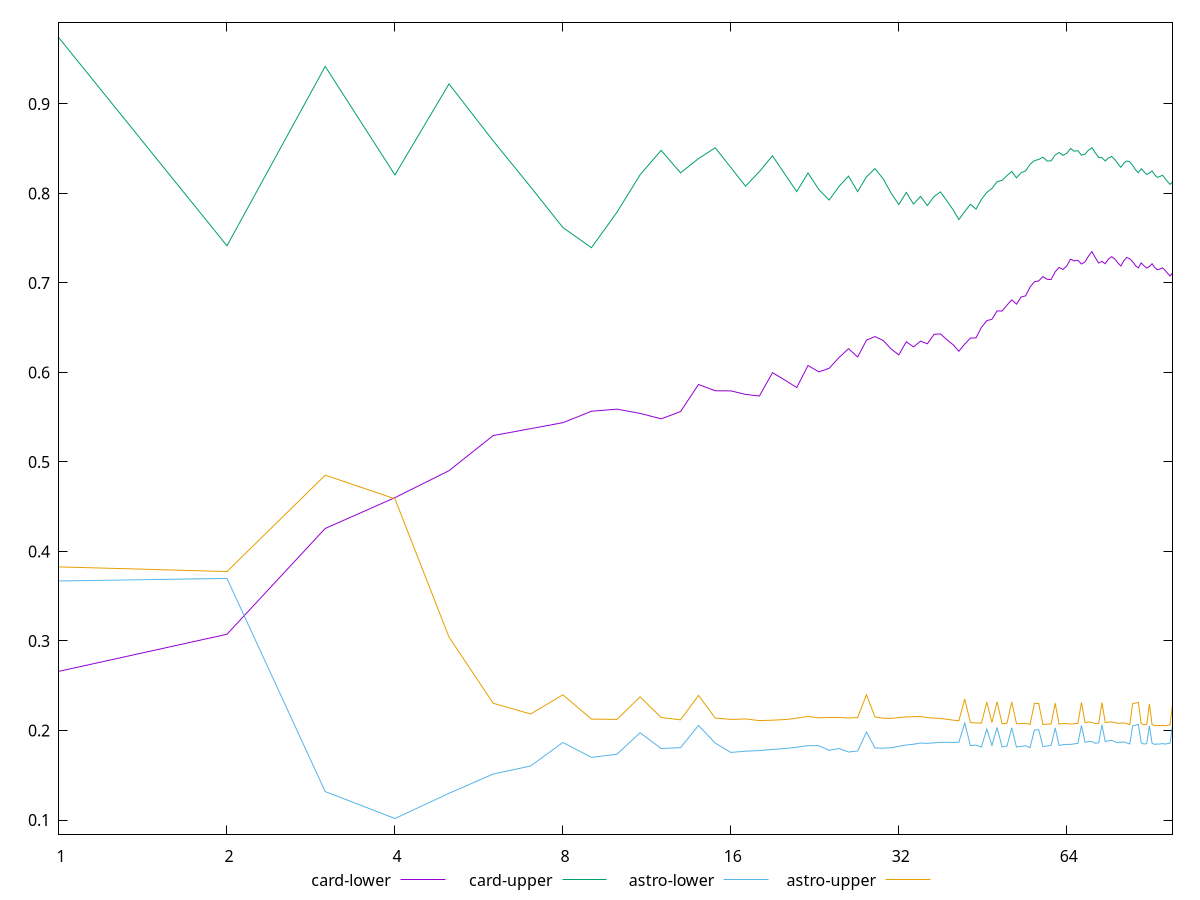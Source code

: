 reset

$cardLower <<EOF
0 0.7131745557691207
1 0.266141840330548
2 0.30753922135890366
3 0.4257475815519019
4 0.46015714175295297
5 0.4902840443840824
6 0.5295168483473199
7 0.5372061964972156
8 0.5439163229291233
9 0.5566917268718944
10 0.5590164410595793
11 0.5542649365707268
12 0.548186429014998
13 0.5563114797751295
14 0.5865620897126482
15 0.5795520971904836
16 0.579421999942786
17 0.575498613290259
18 0.5736863421598033
19 0.5997874617461256
20 0.591430990819213
21 0.5831541222137381
22 0.6078111044875433
23 0.6006684100616642
24 0.60465894130826
25 0.6166191653828369
26 0.6265657241049918
27 0.6172806434931576
28 0.6361196375717267
29 0.640096013154439
30 0.6357639082665936
31 0.6262069108462341
32 0.6196553180961254
33 0.6342878801886275
34 0.6285734904011603
35 0.6350136106969732
36 0.6320508410089748
37 0.6425490631931405
38 0.6431170602619478
39 0.6367334632044117
40 0.6311721077698942
41 0.6236913978074802
42 0.6316672422801335
43 0.6384434791530211
44 0.6386646414783489
45 0.6503090961266786
46 0.6578182363263352
47 0.6594857823480598
48 0.6688018427892557
49 0.6685871337799179
50 0.6751955083673004
51 0.6811250026241793
52 0.6763477721528335
53 0.6843587368647327
54 0.6855971744531328
55 0.6954114670256838
56 0.701362687126156
57 0.702330552339304
58 0.7071271687244518
59 0.7041588746088824
60 0.7038110567154201
61 0.712443281818669
62 0.7173019505018825
63 0.7150915909631095
64 0.7190685102613238
65 0.726555393857153
66 0.7246756704568147
67 0.7253293170068795
68 0.7211518429972085
69 0.7235466768286941
70 0.7299359606648432
71 0.7350927788609815
72 0.7282122386003621
73 0.7222367150296918
74 0.7241640188799645
75 0.7214703654673597
76 0.7266053483995984
77 0.7294151824292868
78 0.7269383714037787
79 0.7224425079899445
80 0.7189376744070227
81 0.7250006466963554
82 0.7285415988297792
83 0.7270021329946762
84 0.7237883913572686
85 0.7192921504762998
86 0.7167998697078481
87 0.7224228024178844
88 0.7191927608462249
89 0.7166356064009705
90 0.7183355018326596
91 0.721483123784843
92 0.7171292654720891
93 0.7148690615434936
94 0.7154977292074558
95 0.7169755465222329
96 0.714094396618191
97 0.7107364372008116
98 0.7078039333045077
99 0.7112289361941073
EOF

$cardUpper <<EOF
0 0.7131745557691207
1 0.973778462577009
2 0.7415013084484536
3 0.9419232418226853
4 0.8206807431030475
5 0.9224003849104412
6 0.8587433882422882
7 0.8074411972714947
8 0.7619004719710882
9 0.7393633042811857
10 0.7789920373219865
11 0.8207781509502443
12 0.8481610647936599
13 0.823025863136868
14 0.838914973331699
15 0.8510422688783695
16 0.8289603618580216
17 0.8081148936184331
18 0.8244053886349596
19 0.8420766124651913
20 0.8213850028979797
21 0.8020714853384378
22 0.8228954692054619
23 0.804456238500795
24 0.792626848191932
25 0.8078754478983309
26 0.8193597500350056
27 0.8020988410504172
28 0.8185816480504747
29 0.827694499809215
30 0.8163128785704321
31 0.8003076710568772
32 0.7875442888173615
33 0.801122237114208
34 0.7881078935078968
35 0.7966849027131803
36 0.78650175189672
37 0.7964720295588656
38 0.8017512281946255
39 0.7918487983435929
40 0.782086877004422
41 0.7707882893153805
42 0.7797578496435453
43 0.7879381867027024
44 0.7824734534952938
45 0.7934085932591302
46 0.8011303575290758
47 0.8057106821280273
48 0.8130474934150662
49 0.8146387516573743
50 0.8198640585762017
51 0.8246238972711444
52 0.8174380084657105
53 0.8230878559264193
54 0.8251601661185199
55 0.8325995224847694
56 0.8366723294008462
57 0.8379820406026588
58 0.8405206882818426
59 0.8362142792568553
60 0.8364775153266042
61 0.8429471294251321
62 0.8457627813702964
63 0.842558749511759
64 0.8448259586241901
65 0.8501842847662906
66 0.8472123541114966
67 0.8478004720119865
68 0.8427081573346572
69 0.8438339303861052
70 0.8483210439181421
71 0.8511721222980478
72 0.8454024787473734
73 0.8401995598477268
74 0.8399062792393002
75 0.8363140359153985
76 0.8395639014983229
77 0.8413271191550601
78 0.838074376234329
79 0.8334829803345966
80 0.8292268825113033
81 0.8339315840446255
82 0.8362515804206276
83 0.8352845392755087
84 0.8313759862545805
85 0.8263636590459035
86 0.8230872397583342
87 0.827637655874485
88 0.8242567781166042
89 0.821168683062321
90 0.8228341149415646
91 0.8252199873079648
92 0.820797344967843
93 0.8179894702927855
94 0.8188916380916491
95 0.8203598405093535
96 0.816760052605908
97 0.8132535478307081
98 0.8101266335970004
99 0.8128434618326992
EOF

$astroLower <<EOF
0 0.38008002905481386
1 0.36704224959338294
2 0.3699139058652863
3 0.13174794342056523
4 0.10165413929607134
5 0.1298411230270773
6 0.15138353727566758
7 0.16033513372171243
8 0.18663492197365658
9 0.1699310430048795
10 0.17347392830711864
11 0.1975294724881435
12 0.1798786797245746
13 0.1808085467362291
14 0.20564061352987054
15 0.1859124185223379
16 0.17548444074757666
17 0.1768736601661873
18 0.17753040058079733
19 0.17880033135299203
20 0.17985551713733441
21 0.18124334864582267
22 0.18308141799206257
23 0.18300068084598542
24 0.17781244729711893
25 0.1798864295871854
26 0.17595247598339894
27 0.17709196084900883
28 0.19823370293001227
29 0.18057535705193284
30 0.18020539422730578
31 0.18076951491504034
32 0.1823094734322364
33 0.1838059154304042
34 0.18464684671221424
35 0.18596766393066916
36 0.1856828875231355
37 0.18619054511240554
38 0.18679570594905032
39 0.186773659982964
40 0.18673127883612825
41 0.1869571700173185
42 0.208407103445781
43 0.18316584275239595
44 0.18370297780450456
45 0.18157559494448716
46 0.20162145973732398
47 0.18335966170361628
48 0.20334512018429154
49 0.18160502860756111
50 0.1826176397123464
51 0.20285737852300834
52 0.18151686373460676
53 0.18224679097643665
54 0.18287836978168595
55 0.18085084615041128
56 0.2006045662564972
57 0.2008167088403658
58 0.1819460424652727
59 0.18275239597565598
60 0.18329470477876272
61 0.2029785982723929
62 0.18321195132855297
63 0.1841953611390754
64 0.18452411561837698
65 0.18443562958342774
66 0.18505730982790164
67 0.18568017215219854
68 0.20557102538558683
69 0.18680426550473572
70 0.18768774469101332
71 0.18754874105245484
72 0.18569242501092081
73 0.1863097290147367
74 0.20632622933177183
75 0.1877692805239752
76 0.18842043402979902
77 0.18908540339604735
78 0.18749345540922385
79 0.18641401472999086
80 0.18671637705577349
81 0.1872286680100078
82 0.186054261202408
83 0.18494186730705917
84 0.20515637100727835
85 0.20595921323910515
86 0.20681466805733262
87 0.18621111276159621
88 0.184943931419939
89 0.18526497902979627
90 0.20520600593058413
91 0.18558826970844494
92 0.18454282634565833
93 0.18488753014065612
94 0.18491500662679247
95 0.18543885935930562
96 0.18476348000706297
97 0.18535316889448242
98 0.18582779552546977
99 0.20571822102673457
EOF

$astroUpper <<EOF
0 0.38008002905481386
1 0.3827677981327442
2 0.3775838519210315
3 0.4852439663600803
4 0.45883795436728014
5 0.30438772684433496
6 0.23041432716262586
7 0.21843132382467284
8 0.23986407257338652
9 0.21274198705308
10 0.21242158384334683
11 0.2375688477924876
12 0.21451313764295482
13 0.21191108204558345
14 0.23922643505092941
15 0.21387882947755207
16 0.21238684943131345
17 0.21290832542242602
18 0.21103121695988847
19 0.2115224345781814
20 0.21219758909507905
21 0.21372277976772727
22 0.21576118891087348
23 0.214112878083077
24 0.2143611671445344
25 0.214362602260618
26 0.21399247443277566
27 0.21436154909096963
28 0.2399799951877374
29 0.2151345935338132
30 0.21370448684892338
31 0.21352503878399876
32 0.21441085180008396
33 0.2150651520583528
34 0.21547792196098323
35 0.21563458704793942
36 0.21436827369701933
37 0.21385147868644613
38 0.2134153719884711
39 0.2125510537942952
40 0.21159381558390547
41 0.21092995521384314
42 0.23513551670357824
43 0.2087529520425016
44 0.20846655340253434
45 0.2081976435778624
46 0.23167311185590206
47 0.2088389567548654
48 0.2321764951846291
49 0.20748455109318453
50 0.20800967786924135
51 0.23192239644827317
52 0.2075831837939198
53 0.20772463229407678
54 0.2080270924676906
55 0.2067467476354534
56 0.23043417954523743
57 0.23011562149001902
58 0.20663608924445134
59 0.2071173593876174
60 0.20725004215915008
61 0.23051046396286035
62 0.20700669634846489
63 0.20776721629687475
64 0.20765780657862556
65 0.20720744657243495
66 0.20757604582848183
67 0.20801976316373819
68 0.2313262826491411
69 0.20877697267277362
70 0.2095236796079091
71 0.20912795983936122
72 0.20753982026892165
73 0.2079034105895759
74 0.23118969903330985
75 0.20893311931704664
76 0.20929536888249717
77 0.2097405130548699
78 0.2087913928989697
79 0.20805511859585313
80 0.2082186775608441
81 0.20840752345909666
82 0.20761054991629466
83 0.2065746707986202
84 0.23006165868508988
85 0.23066175577365167
86 0.2313430760348248
87 0.2076097671901521
88 0.2065160052510753
89 0.20655639404484877
90 0.22975394118828052
91 0.20651575325688482
92 0.20555706329901946
93 0.2057163020209853
94 0.20552126540006335
95 0.20589900034392147
96 0.20534608491355236
97 0.20580029998312702
98 0.20608602170185422
99 0.2291423457701727
EOF

set key outside below
set xrange [1:99]
set yrange [0.0842116528304526:0.9912209490426277]
set trange [0.0842116528304526:0.9912209490426277]
set logscale x 2
set terminal svg size 640, 560 enhanced background rgb 'white'
set output "reports/report_00028_2021-02-24T12-49-42.674Z/meta/scoreEstimate/comparison/sorted/2_vs_3.svg"

plot $cardLower title "card-lower" with line, \
     $cardUpper title "card-upper" with line, \
     $astroLower title "astro-lower" with line, \
     $astroUpper title "astro-upper" with line

reset
